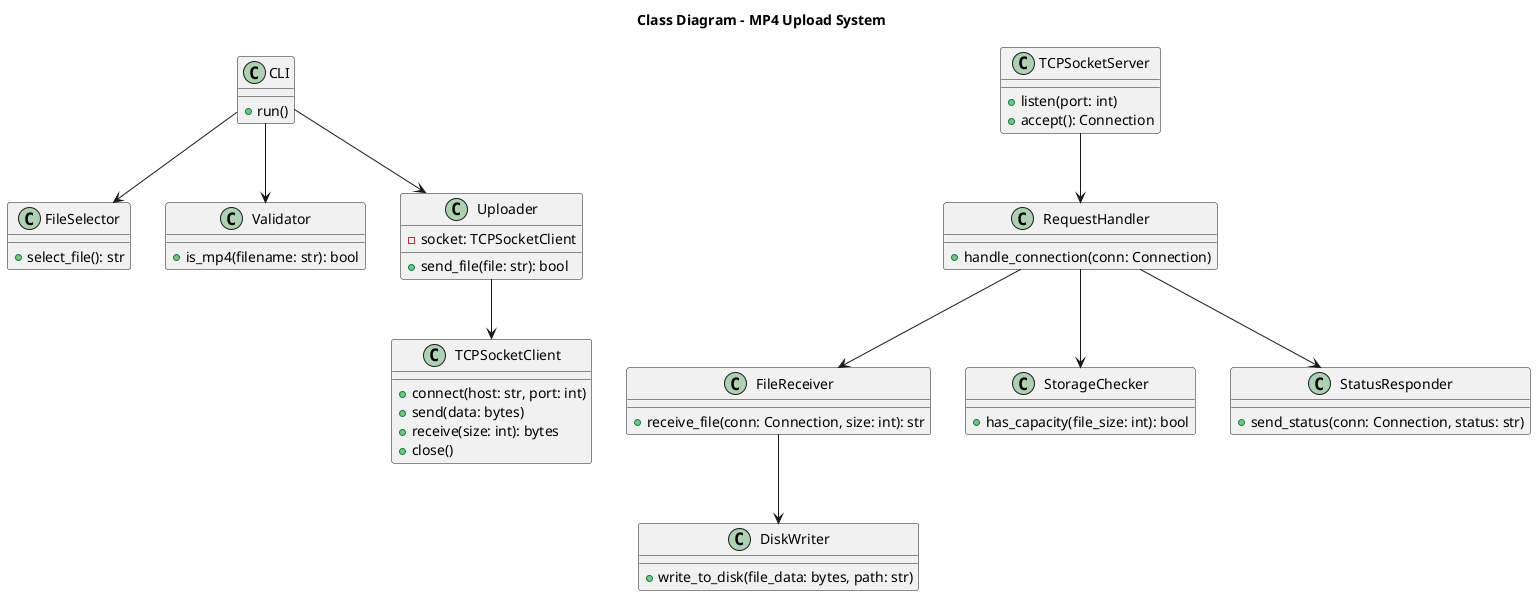 @startuml
title Class Diagram - MP4 Upload System

class CLI {
  +run()
}

class FileSelector {
  +select_file(): str
}

class Validator {
  +is_mp4(filename: str): bool
}

class Uploader {
  -socket: TCPSocketClient
  +send_file(file: str): bool
}

class TCPSocketClient {
  +connect(host: str, port: int)
  +send(data: bytes)
  +receive(size: int): bytes
  +close()
}

class TCPSocketServer {
  +listen(port: int)
  +accept(): Connection
}

class RequestHandler {
  +handle_connection(conn: Connection)
}

class FileReceiver {
  +receive_file(conn: Connection, size: int): str
}

class StorageChecker {
  +has_capacity(file_size: int): bool
}

class DiskWriter {
  +write_to_disk(file_data: bytes, path: str)
}

class StatusResponder {
  +send_status(conn: Connection, status: str)
}

CLI --> FileSelector
CLI --> Validator
CLI --> Uploader
Uploader --> TCPSocketClient

TCPSocketServer --> RequestHandler
RequestHandler --> FileReceiver
RequestHandler --> StorageChecker
RequestHandler --> StatusResponder
FileReceiver --> DiskWriter

@enduml

